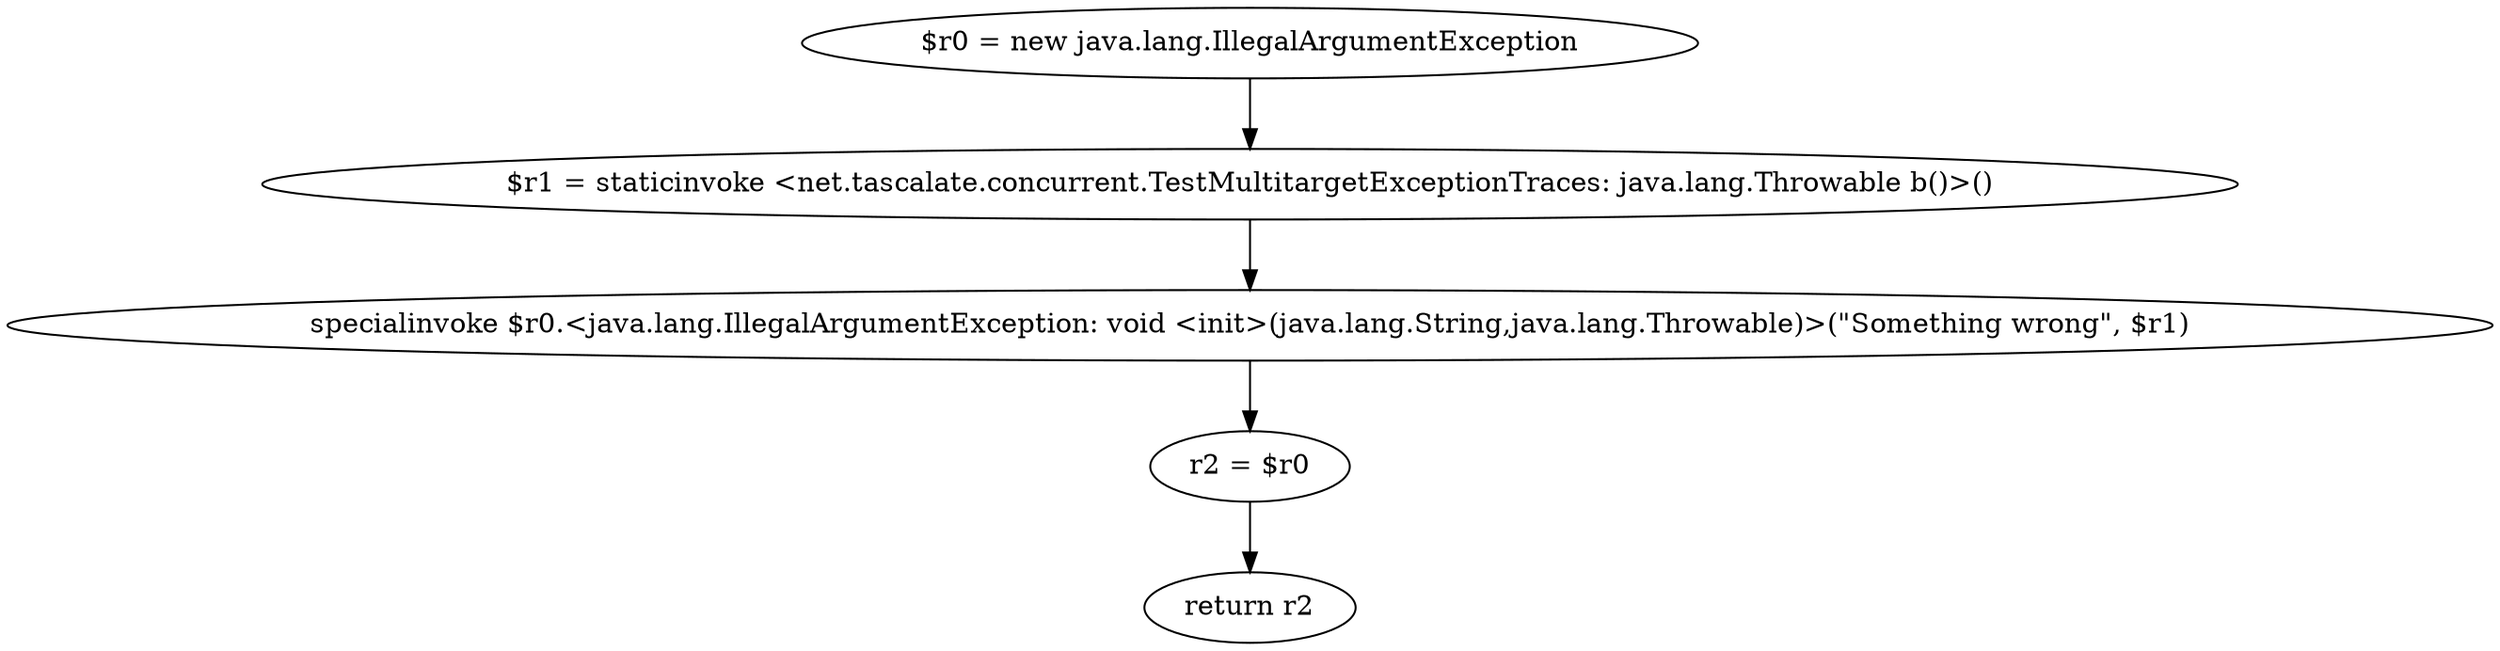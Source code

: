 digraph "unitGraph" {
    "$r0 = new java.lang.IllegalArgumentException"
    "$r1 = staticinvoke <net.tascalate.concurrent.TestMultitargetExceptionTraces: java.lang.Throwable b()>()"
    "specialinvoke $r0.<java.lang.IllegalArgumentException: void <init>(java.lang.String,java.lang.Throwable)>(\"Something wrong\", $r1)"
    "r2 = $r0"
    "return r2"
    "$r0 = new java.lang.IllegalArgumentException"->"$r1 = staticinvoke <net.tascalate.concurrent.TestMultitargetExceptionTraces: java.lang.Throwable b()>()";
    "$r1 = staticinvoke <net.tascalate.concurrent.TestMultitargetExceptionTraces: java.lang.Throwable b()>()"->"specialinvoke $r0.<java.lang.IllegalArgumentException: void <init>(java.lang.String,java.lang.Throwable)>(\"Something wrong\", $r1)";
    "specialinvoke $r0.<java.lang.IllegalArgumentException: void <init>(java.lang.String,java.lang.Throwable)>(\"Something wrong\", $r1)"->"r2 = $r0";
    "r2 = $r0"->"return r2";
}
